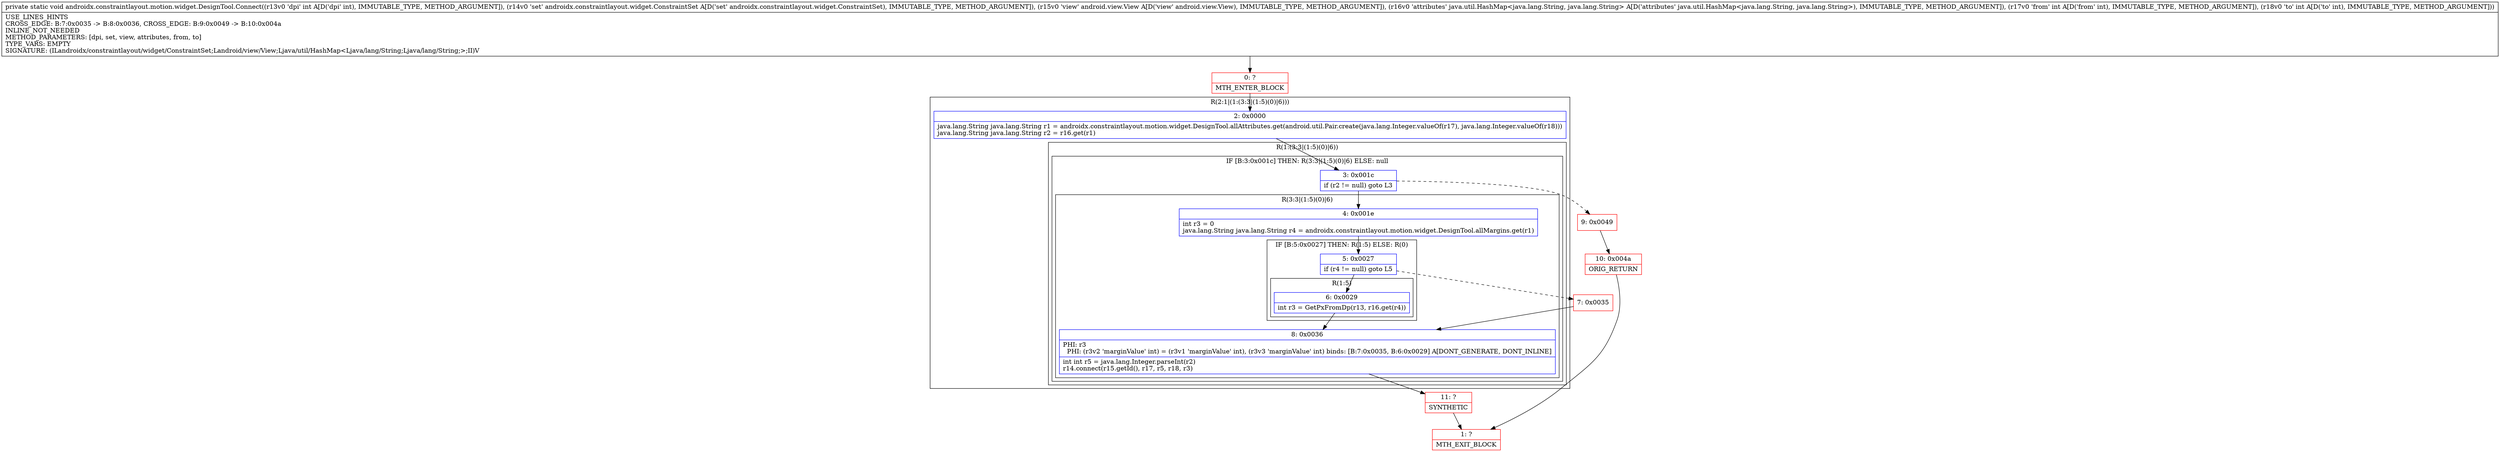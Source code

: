 digraph "CFG forandroidx.constraintlayout.motion.widget.DesignTool.Connect(ILandroidx\/constraintlayout\/widget\/ConstraintSet;Landroid\/view\/View;Ljava\/util\/HashMap;II)V" {
subgraph cluster_Region_1040938002 {
label = "R(2:1|(1:(3:3|(1:5)(0)|6)))";
node [shape=record,color=blue];
Node_2 [shape=record,label="{2\:\ 0x0000|java.lang.String java.lang.String r1 = androidx.constraintlayout.motion.widget.DesignTool.allAttributes.get(android.util.Pair.create(java.lang.Integer.valueOf(r17), java.lang.Integer.valueOf(r18)))\ljava.lang.String java.lang.String r2 = r16.get(r1)\l}"];
subgraph cluster_Region_241559483 {
label = "R(1:(3:3|(1:5)(0)|6))";
node [shape=record,color=blue];
subgraph cluster_IfRegion_1064228234 {
label = "IF [B:3:0x001c] THEN: R(3:3|(1:5)(0)|6) ELSE: null";
node [shape=record,color=blue];
Node_3 [shape=record,label="{3\:\ 0x001c|if (r2 != null) goto L3\l}"];
subgraph cluster_Region_1766385101 {
label = "R(3:3|(1:5)(0)|6)";
node [shape=record,color=blue];
Node_4 [shape=record,label="{4\:\ 0x001e|int r3 = 0\ljava.lang.String java.lang.String r4 = androidx.constraintlayout.motion.widget.DesignTool.allMargins.get(r1)\l}"];
subgraph cluster_IfRegion_1786614497 {
label = "IF [B:5:0x0027] THEN: R(1:5) ELSE: R(0)";
node [shape=record,color=blue];
Node_5 [shape=record,label="{5\:\ 0x0027|if (r4 != null) goto L5\l}"];
subgraph cluster_Region_255053041 {
label = "R(1:5)";
node [shape=record,color=blue];
Node_6 [shape=record,label="{6\:\ 0x0029|int r3 = GetPxFromDp(r13, r16.get(r4))\l}"];
}
subgraph cluster_Region_1063396954 {
label = "R(0)";
node [shape=record,color=blue];
}
}
Node_8 [shape=record,label="{8\:\ 0x0036|PHI: r3 \l  PHI: (r3v2 'marginValue' int) = (r3v1 'marginValue' int), (r3v3 'marginValue' int) binds: [B:7:0x0035, B:6:0x0029] A[DONT_GENERATE, DONT_INLINE]\l|int int r5 = java.lang.Integer.parseInt(r2)\lr14.connect(r15.getId(), r17, r5, r18, r3)\l}"];
}
}
}
}
Node_0 [shape=record,color=red,label="{0\:\ ?|MTH_ENTER_BLOCK\l}"];
Node_11 [shape=record,color=red,label="{11\:\ ?|SYNTHETIC\l}"];
Node_1 [shape=record,color=red,label="{1\:\ ?|MTH_EXIT_BLOCK\l}"];
Node_7 [shape=record,color=red,label="{7\:\ 0x0035}"];
Node_9 [shape=record,color=red,label="{9\:\ 0x0049}"];
Node_10 [shape=record,color=red,label="{10\:\ 0x004a|ORIG_RETURN\l}"];
MethodNode[shape=record,label="{private static void androidx.constraintlayout.motion.widget.DesignTool.Connect((r13v0 'dpi' int A[D('dpi' int), IMMUTABLE_TYPE, METHOD_ARGUMENT]), (r14v0 'set' androidx.constraintlayout.widget.ConstraintSet A[D('set' androidx.constraintlayout.widget.ConstraintSet), IMMUTABLE_TYPE, METHOD_ARGUMENT]), (r15v0 'view' android.view.View A[D('view' android.view.View), IMMUTABLE_TYPE, METHOD_ARGUMENT]), (r16v0 'attributes' java.util.HashMap\<java.lang.String, java.lang.String\> A[D('attributes' java.util.HashMap\<java.lang.String, java.lang.String\>), IMMUTABLE_TYPE, METHOD_ARGUMENT]), (r17v0 'from' int A[D('from' int), IMMUTABLE_TYPE, METHOD_ARGUMENT]), (r18v0 'to' int A[D('to' int), IMMUTABLE_TYPE, METHOD_ARGUMENT]))  | USE_LINES_HINTS\lCROSS_EDGE: B:7:0x0035 \-\> B:8:0x0036, CROSS_EDGE: B:9:0x0049 \-\> B:10:0x004a\lINLINE_NOT_NEEDED\lMETHOD_PARAMETERS: [dpi, set, view, attributes, from, to]\lTYPE_VARS: EMPTY\lSIGNATURE: (ILandroidx\/constraintlayout\/widget\/ConstraintSet;Landroid\/view\/View;Ljava\/util\/HashMap\<Ljava\/lang\/String;Ljava\/lang\/String;\>;II)V\l}"];
MethodNode -> Node_0;Node_2 -> Node_3;
Node_3 -> Node_4;
Node_3 -> Node_9[style=dashed];
Node_4 -> Node_5;
Node_5 -> Node_6;
Node_5 -> Node_7[style=dashed];
Node_6 -> Node_8;
Node_8 -> Node_11;
Node_0 -> Node_2;
Node_11 -> Node_1;
Node_7 -> Node_8;
Node_9 -> Node_10;
Node_10 -> Node_1;
}

